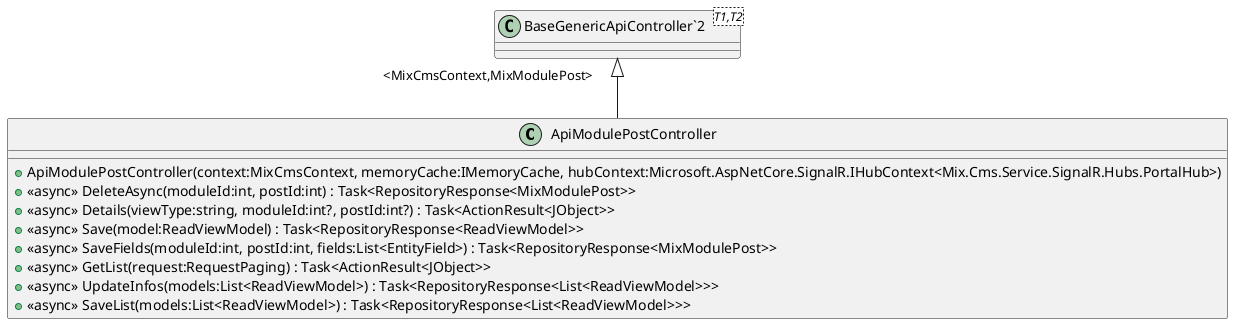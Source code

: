@startuml
class ApiModulePostController {
    + ApiModulePostController(context:MixCmsContext, memoryCache:IMemoryCache, hubContext:Microsoft.AspNetCore.SignalR.IHubContext<Mix.Cms.Service.SignalR.Hubs.PortalHub>)
    + <<async>> DeleteAsync(moduleId:int, postId:int) : Task<RepositoryResponse<MixModulePost>>
    + <<async>> Details(viewType:string, moduleId:int?, postId:int?) : Task<ActionResult<JObject>>
    + <<async>> Save(model:ReadViewModel) : Task<RepositoryResponse<ReadViewModel>>
    + <<async>> SaveFields(moduleId:int, postId:int, fields:List<EntityField>) : Task<RepositoryResponse<MixModulePost>>
    + <<async>> GetList(request:RequestPaging) : Task<ActionResult<JObject>>
    + <<async>> UpdateInfos(models:List<ReadViewModel>) : Task<RepositoryResponse<List<ReadViewModel>>>
    + <<async>> SaveList(models:List<ReadViewModel>) : Task<RepositoryResponse<List<ReadViewModel>>>
}
class "BaseGenericApiController`2"<T1,T2> {
}
"BaseGenericApiController`2" "<MixCmsContext,MixModulePost>" <|-- ApiModulePostController
@enduml
